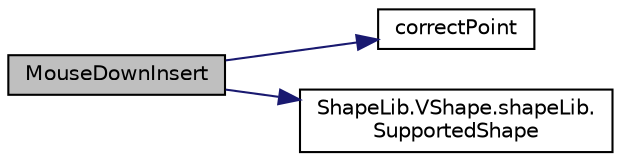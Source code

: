 digraph "MouseDownInsert"
{
 // LATEX_PDF_SIZE
  edge [fontname="Helvetica",fontsize="10",labelfontname="Helvetica",labelfontsize="10"];
  node [fontname="Helvetica",fontsize="10",shape=record];
  rankdir="LR";
  Node136 [label="MouseDownInsert",height=0.2,width=0.4,color="black", fillcolor="grey75", style="filled", fontcolor="black",tooltip=" "];
  Node136 -> Node137 [color="midnightblue",fontsize="10",style="solid",fontname="Helvetica"];
  Node137 [label="correctPoint",height=0.2,width=0.4,color="black", fillcolor="white", style="filled",URL="$classShapeLib_1_1VShape_1_1ShapeObj.html#a71cdea85479187fc9529601a58844615",tooltip=" "];
  Node136 -> Node138 [color="midnightblue",fontsize="10",style="solid",fontname="Helvetica"];
  Node138 [label="ShapeLib.VShape.shapeLib.\lSupportedShape",height=0.2,width=0.4,color="black", fillcolor="white", style="filled",URL="$classShapeLib_1_1VShape_1_1shapeLib.html#a2351d411700f286075d73bfc5b16ac5a",tooltip="define supported shape"];
}

